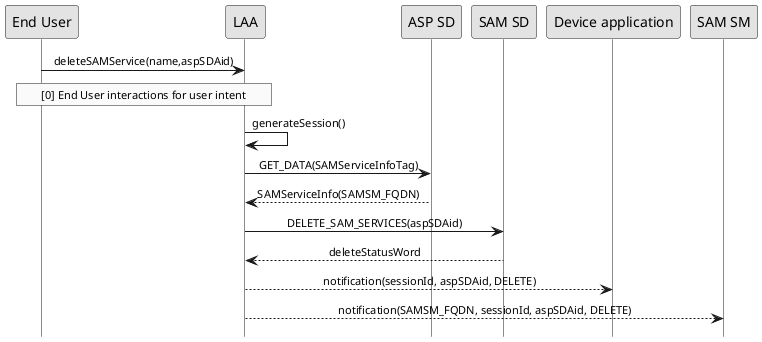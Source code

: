 
@startuml
 
hide footbox
skinparam sequenceMessageAlign center
skinparam sequenceArrowFontSize 11
skinparam noteFontSize 11
skinparam monochrome true
skinparam lifelinestrategy solid
 
"End User" -> "LAA" : deleteSAMService(name,aspSDAid)

 
rnote over "LAA", "End User"
     [0] End User interactions for user intent
end rnote

LAA -> LAA : generateSession()

LAA -> "ASP SD" : GET_DATA(SAMServiceInfoTag)
"ASP SD" --> LAA : SAMServiceInfo(SAMSM_FQDN)  

"LAA" -> "SAM SD" : DELETE_SAM_SERVICES(aspSDAid) 
"SAM SD" --> LAA : deleteStatusWord

 
LAA --> "Device application" : notification(sessionId, aspSDAid, DELETE)
 
LAA --> "SAM SM" : notification(SAMSM_FQDN, sessionId, aspSDAid, DELETE)
@enduml
